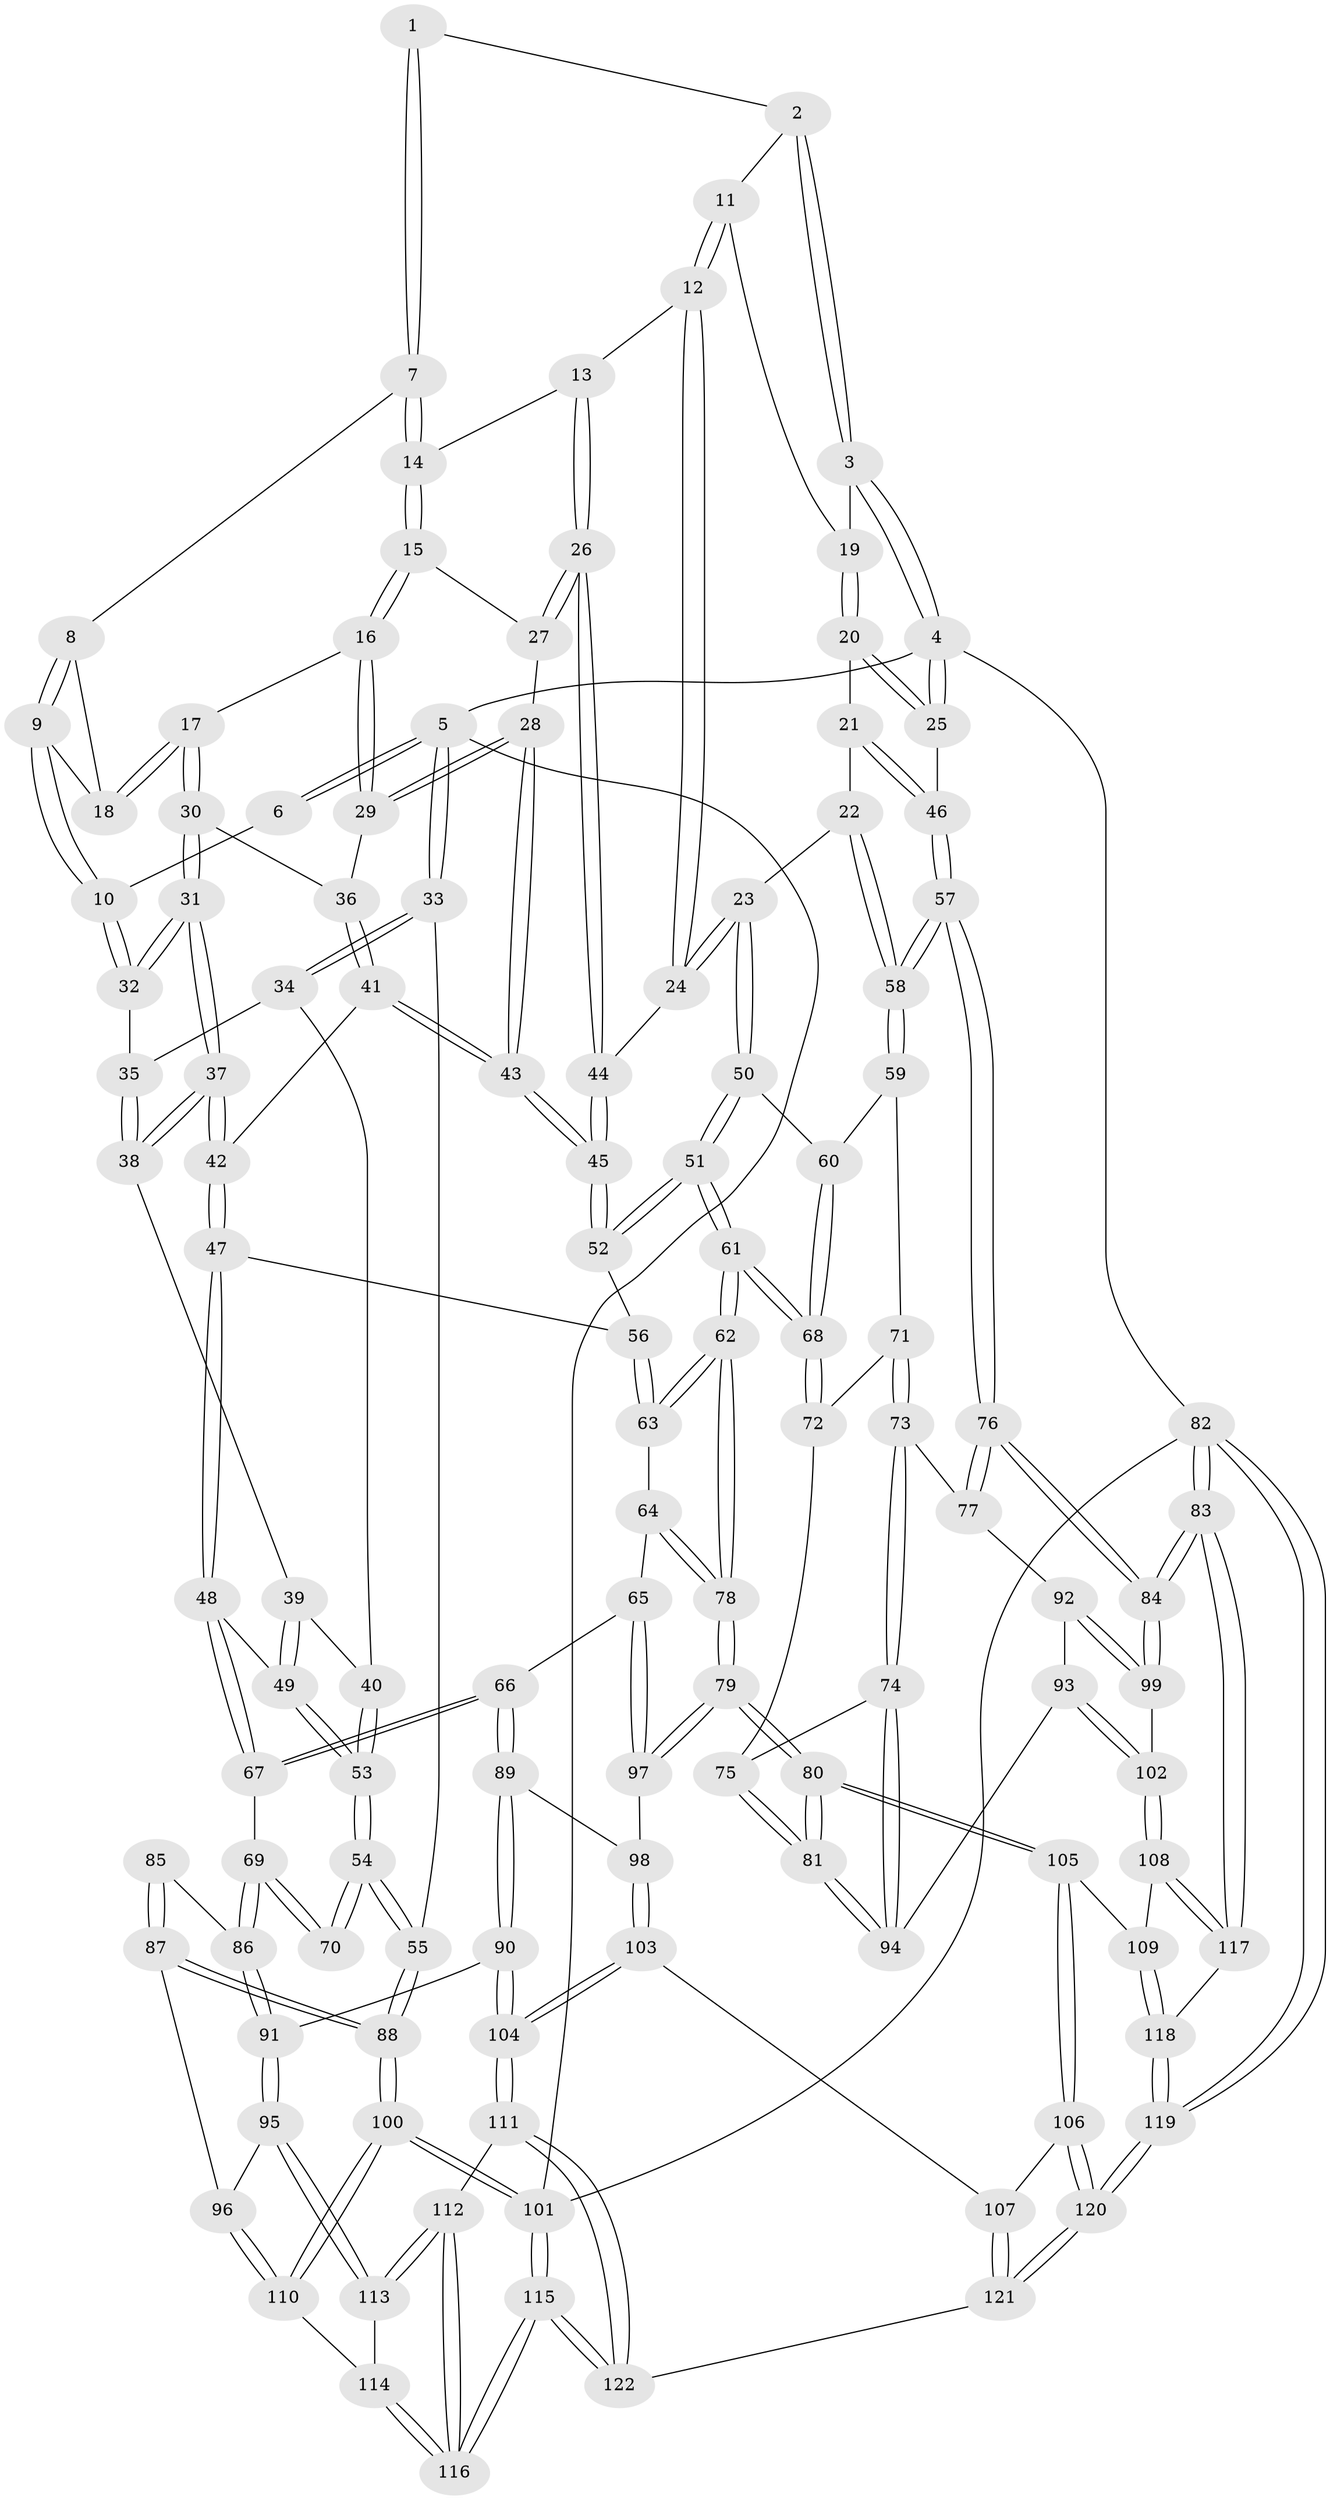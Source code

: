 // coarse degree distribution, {2: 0.023529411764705882, 3: 0.09411764705882353, 5: 0.43529411764705883, 4: 0.2235294117647059, 7: 0.023529411764705882, 6: 0.18823529411764706, 9: 0.011764705882352941}
// Generated by graph-tools (version 1.1) at 2025/05/03/04/25 22:05:11]
// undirected, 122 vertices, 302 edges
graph export_dot {
graph [start="1"]
  node [color=gray90,style=filled];
  1 [pos="+0.45057391758458054+0"];
  2 [pos="+0.6730840064154128+0"];
  3 [pos="+1+0"];
  4 [pos="+1+0"];
  5 [pos="+0+0"];
  6 [pos="+0.2034533962929034+0"];
  7 [pos="+0.4354660317756154+0"];
  8 [pos="+0.3727369132751216+0"];
  9 [pos="+0.2067428138647879+0.07625144101097724"];
  10 [pos="+0.2000652953878769+0.07593309757314866"];
  11 [pos="+0.6969379148668846+0"];
  12 [pos="+0.6784716274560402+0.13935437807580656"];
  13 [pos="+0.5162699679992352+0.09421452922045719"];
  14 [pos="+0.4565560349353052+0.06749572489414882"];
  15 [pos="+0.44236940572870753+0.08841034639181657"];
  16 [pos="+0.3668030443196377+0.13171054551815722"];
  17 [pos="+0.3513501952358887+0.13116540519528222"];
  18 [pos="+0.30311930313814445+0.09876147991406599"];
  19 [pos="+0.8557301854093544+0.0429950587669387"];
  20 [pos="+0.8789869737836633+0.11833168807245313"];
  21 [pos="+0.8507330547485001+0.18980055802573703"];
  22 [pos="+0.7888926991536394+0.22539413741333203"];
  23 [pos="+0.7660069906347082+0.22616769922591218"];
  24 [pos="+0.6852471357990436+0.1582677674050179"];
  25 [pos="+1+0"];
  26 [pos="+0.5025775571944859+0.24230376880220467"];
  27 [pos="+0.44401003567437747+0.09851825216056309"];
  28 [pos="+0.4266380865664633+0.24391802669030008"];
  29 [pos="+0.3787514632125222+0.18736363810056658"];
  30 [pos="+0.3162589305721434+0.17512903734828333"];
  31 [pos="+0.20636513491280864+0.19953310654287418"];
  32 [pos="+0.1630382517607502+0.12246064725906379"];
  33 [pos="+0+0"];
  34 [pos="+0.041134033550587035+0.12778933674169599"];
  35 [pos="+0.07721791038183132+0.12909833310855529"];
  36 [pos="+0.3299193374037121+0.23183052180779412"];
  37 [pos="+0.22344437928316765+0.27537090823630167"];
  38 [pos="+0.1226174828982324+0.29884183913859313"];
  39 [pos="+0.11233472782257477+0.3045267579605166"];
  40 [pos="+0.05416621116740303+0.3133224271775075"];
  41 [pos="+0.3260458438313929+0.24860959903586316"];
  42 [pos="+0.2312844143226368+0.2841105777057232"];
  43 [pos="+0.44991600980949453+0.30039815480056414"];
  44 [pos="+0.510830924965011+0.27652442738647603"];
  45 [pos="+0.4736498587271108+0.32568530501326975"];
  46 [pos="+1+0.22725078018844036"];
  47 [pos="+0.2651092334466982+0.41478961075567927"];
  48 [pos="+0.21375938674123401+0.4592125776756396"];
  49 [pos="+0.1621866153390656+0.4455948594837273"];
  50 [pos="+0.7103045124419359+0.37918782575481363"];
  51 [pos="+0.6279628685530562+0.46126079415142357"];
  52 [pos="+0.47294030490620126+0.34451689462368246"];
  53 [pos="+0+0.4296227169095971"];
  54 [pos="+0+0.4567899262990006"];
  55 [pos="+0+0.47112942384016454"];
  56 [pos="+0.3656754453397599+0.42240403058690157"];
  57 [pos="+1+0.48067140306379913"];
  58 [pos="+0.9965390744794185+0.45179430355372435"];
  59 [pos="+0.9069688177338846+0.4757434717740337"];
  60 [pos="+0.8750999115089347+0.4679780657808416"];
  61 [pos="+0.6309783537032505+0.525292547471759"];
  62 [pos="+0.6127759991104987+0.5842517799419784"];
  63 [pos="+0.3858415941408584+0.48426623052079243"];
  64 [pos="+0.3832895612371719+0.561381529264691"];
  65 [pos="+0.3622292440428167+0.600365856555389"];
  66 [pos="+0.3363362536429434+0.6166167499591308"];
  67 [pos="+0.21164283196650474+0.48583506649724195"];
  68 [pos="+0.7064931535424347+0.527589820117133"];
  69 [pos="+0.18166727805992103+0.5575560481903381"];
  70 [pos="+0.0319539868067621+0.5292394724792547"];
  71 [pos="+0.8552578296806088+0.5392967641385903"];
  72 [pos="+0.8102666947586674+0.5586227379563348"];
  73 [pos="+0.8579791964813107+0.6040501480699814"];
  74 [pos="+0.830975121052686+0.6265710080646432"];
  75 [pos="+0.8080067851905213+0.5698055266353641"];
  76 [pos="+1+0.6098999576557007"];
  77 [pos="+0.8860141533616345+0.6192276694074889"];
  78 [pos="+0.6088873020958827+0.6185516276626748"];
  79 [pos="+0.6122656932321748+0.6693671317469906"];
  80 [pos="+0.6301454170640197+0.7271070051720355"];
  81 [pos="+0.7310671532806479+0.6982352371488819"];
  82 [pos="+1+1"];
  83 [pos="+1+1"];
  84 [pos="+1+0.6750602615956361"];
  85 [pos="+0.109218593961847+0.5912899658211435"];
  86 [pos="+0.17982391970075093+0.5663594380043049"];
  87 [pos="+0.032771885337905676+0.6667475914183384"];
  88 [pos="+0+0.5747110533024057"];
  89 [pos="+0.3088922521017587+0.6659738707769968"];
  90 [pos="+0.2379444613969206+0.6975551462211074"];
  91 [pos="+0.20898552290523467+0.6901732488343607"];
  92 [pos="+0.8462855511258672+0.6953435977167232"];
  93 [pos="+0.8191885123537714+0.6956550399203929"];
  94 [pos="+0.7932909013360468+0.6898375986423244"];
  95 [pos="+0.16398829951466748+0.7141956429875367"];
  96 [pos="+0.08492661941698162+0.7108215628934932"];
  97 [pos="+0.43510260957607283+0.6501776189483959"];
  98 [pos="+0.37826143767993015+0.7190464328511159"];
  99 [pos="+1+0.7321333383962564"];
  100 [pos="+0+0.7592759748820235"];
  101 [pos="+0+1"];
  102 [pos="+0.8822989704691481+0.8431950192274925"];
  103 [pos="+0.4463030823541722+0.8342494282649264"];
  104 [pos="+0.31839967310765743+0.885341215244156"];
  105 [pos="+0.6251937752158903+0.7531208196345852"];
  106 [pos="+0.5831453445938048+0.8130362494297709"];
  107 [pos="+0.4814651616835354+0.8347553907252997"];
  108 [pos="+0.8681621671029278+0.8601548208046818"];
  109 [pos="+0.7542827613520637+0.8246031551766175"];
  110 [pos="+0.05987256956446741+0.7752490366338111"];
  111 [pos="+0.30764783867623996+0.8984670290490662"];
  112 [pos="+0.17589753722235535+0.8746616817835615"];
  113 [pos="+0.16125046346054392+0.7747907895824465"];
  114 [pos="+0.05493625387283843+0.846430380065081"];
  115 [pos="+0+1"];
  116 [pos="+0.03627125971109649+0.9338031573351387"];
  117 [pos="+0.8779093548841442+0.910176058130813"];
  118 [pos="+0.7946950990797623+1"];
  119 [pos="+0.7388894606839262+1"];
  120 [pos="+0.6908241449835181+1"];
  121 [pos="+0.41398486612974583+1"];
  122 [pos="+0.2807049069786407+1"];
  1 -- 2;
  1 -- 7;
  1 -- 7;
  2 -- 3;
  2 -- 3;
  2 -- 11;
  3 -- 4;
  3 -- 4;
  3 -- 19;
  4 -- 5;
  4 -- 25;
  4 -- 25;
  4 -- 82;
  5 -- 6;
  5 -- 6;
  5 -- 33;
  5 -- 33;
  5 -- 101;
  6 -- 10;
  7 -- 8;
  7 -- 14;
  7 -- 14;
  8 -- 9;
  8 -- 9;
  8 -- 18;
  9 -- 10;
  9 -- 10;
  9 -- 18;
  10 -- 32;
  10 -- 32;
  11 -- 12;
  11 -- 12;
  11 -- 19;
  12 -- 13;
  12 -- 24;
  12 -- 24;
  13 -- 14;
  13 -- 26;
  13 -- 26;
  14 -- 15;
  14 -- 15;
  15 -- 16;
  15 -- 16;
  15 -- 27;
  16 -- 17;
  16 -- 29;
  16 -- 29;
  17 -- 18;
  17 -- 18;
  17 -- 30;
  17 -- 30;
  19 -- 20;
  19 -- 20;
  20 -- 21;
  20 -- 25;
  20 -- 25;
  21 -- 22;
  21 -- 46;
  21 -- 46;
  22 -- 23;
  22 -- 58;
  22 -- 58;
  23 -- 24;
  23 -- 24;
  23 -- 50;
  23 -- 50;
  24 -- 44;
  25 -- 46;
  26 -- 27;
  26 -- 27;
  26 -- 44;
  26 -- 44;
  27 -- 28;
  28 -- 29;
  28 -- 29;
  28 -- 43;
  28 -- 43;
  29 -- 36;
  30 -- 31;
  30 -- 31;
  30 -- 36;
  31 -- 32;
  31 -- 32;
  31 -- 37;
  31 -- 37;
  32 -- 35;
  33 -- 34;
  33 -- 34;
  33 -- 55;
  34 -- 35;
  34 -- 40;
  35 -- 38;
  35 -- 38;
  36 -- 41;
  36 -- 41;
  37 -- 38;
  37 -- 38;
  37 -- 42;
  37 -- 42;
  38 -- 39;
  39 -- 40;
  39 -- 49;
  39 -- 49;
  40 -- 53;
  40 -- 53;
  41 -- 42;
  41 -- 43;
  41 -- 43;
  42 -- 47;
  42 -- 47;
  43 -- 45;
  43 -- 45;
  44 -- 45;
  44 -- 45;
  45 -- 52;
  45 -- 52;
  46 -- 57;
  46 -- 57;
  47 -- 48;
  47 -- 48;
  47 -- 56;
  48 -- 49;
  48 -- 67;
  48 -- 67;
  49 -- 53;
  49 -- 53;
  50 -- 51;
  50 -- 51;
  50 -- 60;
  51 -- 52;
  51 -- 52;
  51 -- 61;
  51 -- 61;
  52 -- 56;
  53 -- 54;
  53 -- 54;
  54 -- 55;
  54 -- 55;
  54 -- 70;
  54 -- 70;
  55 -- 88;
  55 -- 88;
  56 -- 63;
  56 -- 63;
  57 -- 58;
  57 -- 58;
  57 -- 76;
  57 -- 76;
  58 -- 59;
  58 -- 59;
  59 -- 60;
  59 -- 71;
  60 -- 68;
  60 -- 68;
  61 -- 62;
  61 -- 62;
  61 -- 68;
  61 -- 68;
  62 -- 63;
  62 -- 63;
  62 -- 78;
  62 -- 78;
  63 -- 64;
  64 -- 65;
  64 -- 78;
  64 -- 78;
  65 -- 66;
  65 -- 97;
  65 -- 97;
  66 -- 67;
  66 -- 67;
  66 -- 89;
  66 -- 89;
  67 -- 69;
  68 -- 72;
  68 -- 72;
  69 -- 70;
  69 -- 70;
  69 -- 86;
  69 -- 86;
  71 -- 72;
  71 -- 73;
  71 -- 73;
  72 -- 75;
  73 -- 74;
  73 -- 74;
  73 -- 77;
  74 -- 75;
  74 -- 94;
  74 -- 94;
  75 -- 81;
  75 -- 81;
  76 -- 77;
  76 -- 77;
  76 -- 84;
  76 -- 84;
  77 -- 92;
  78 -- 79;
  78 -- 79;
  79 -- 80;
  79 -- 80;
  79 -- 97;
  79 -- 97;
  80 -- 81;
  80 -- 81;
  80 -- 105;
  80 -- 105;
  81 -- 94;
  81 -- 94;
  82 -- 83;
  82 -- 83;
  82 -- 119;
  82 -- 119;
  82 -- 101;
  83 -- 84;
  83 -- 84;
  83 -- 117;
  83 -- 117;
  84 -- 99;
  84 -- 99;
  85 -- 86;
  85 -- 87;
  85 -- 87;
  86 -- 91;
  86 -- 91;
  87 -- 88;
  87 -- 88;
  87 -- 96;
  88 -- 100;
  88 -- 100;
  89 -- 90;
  89 -- 90;
  89 -- 98;
  90 -- 91;
  90 -- 104;
  90 -- 104;
  91 -- 95;
  91 -- 95;
  92 -- 93;
  92 -- 99;
  92 -- 99;
  93 -- 94;
  93 -- 102;
  93 -- 102;
  95 -- 96;
  95 -- 113;
  95 -- 113;
  96 -- 110;
  96 -- 110;
  97 -- 98;
  98 -- 103;
  98 -- 103;
  99 -- 102;
  100 -- 101;
  100 -- 101;
  100 -- 110;
  100 -- 110;
  101 -- 115;
  101 -- 115;
  102 -- 108;
  102 -- 108;
  103 -- 104;
  103 -- 104;
  103 -- 107;
  104 -- 111;
  104 -- 111;
  105 -- 106;
  105 -- 106;
  105 -- 109;
  106 -- 107;
  106 -- 120;
  106 -- 120;
  107 -- 121;
  107 -- 121;
  108 -- 109;
  108 -- 117;
  108 -- 117;
  109 -- 118;
  109 -- 118;
  110 -- 114;
  111 -- 112;
  111 -- 122;
  111 -- 122;
  112 -- 113;
  112 -- 113;
  112 -- 116;
  112 -- 116;
  113 -- 114;
  114 -- 116;
  114 -- 116;
  115 -- 116;
  115 -- 116;
  115 -- 122;
  115 -- 122;
  117 -- 118;
  118 -- 119;
  118 -- 119;
  119 -- 120;
  119 -- 120;
  120 -- 121;
  120 -- 121;
  121 -- 122;
}
